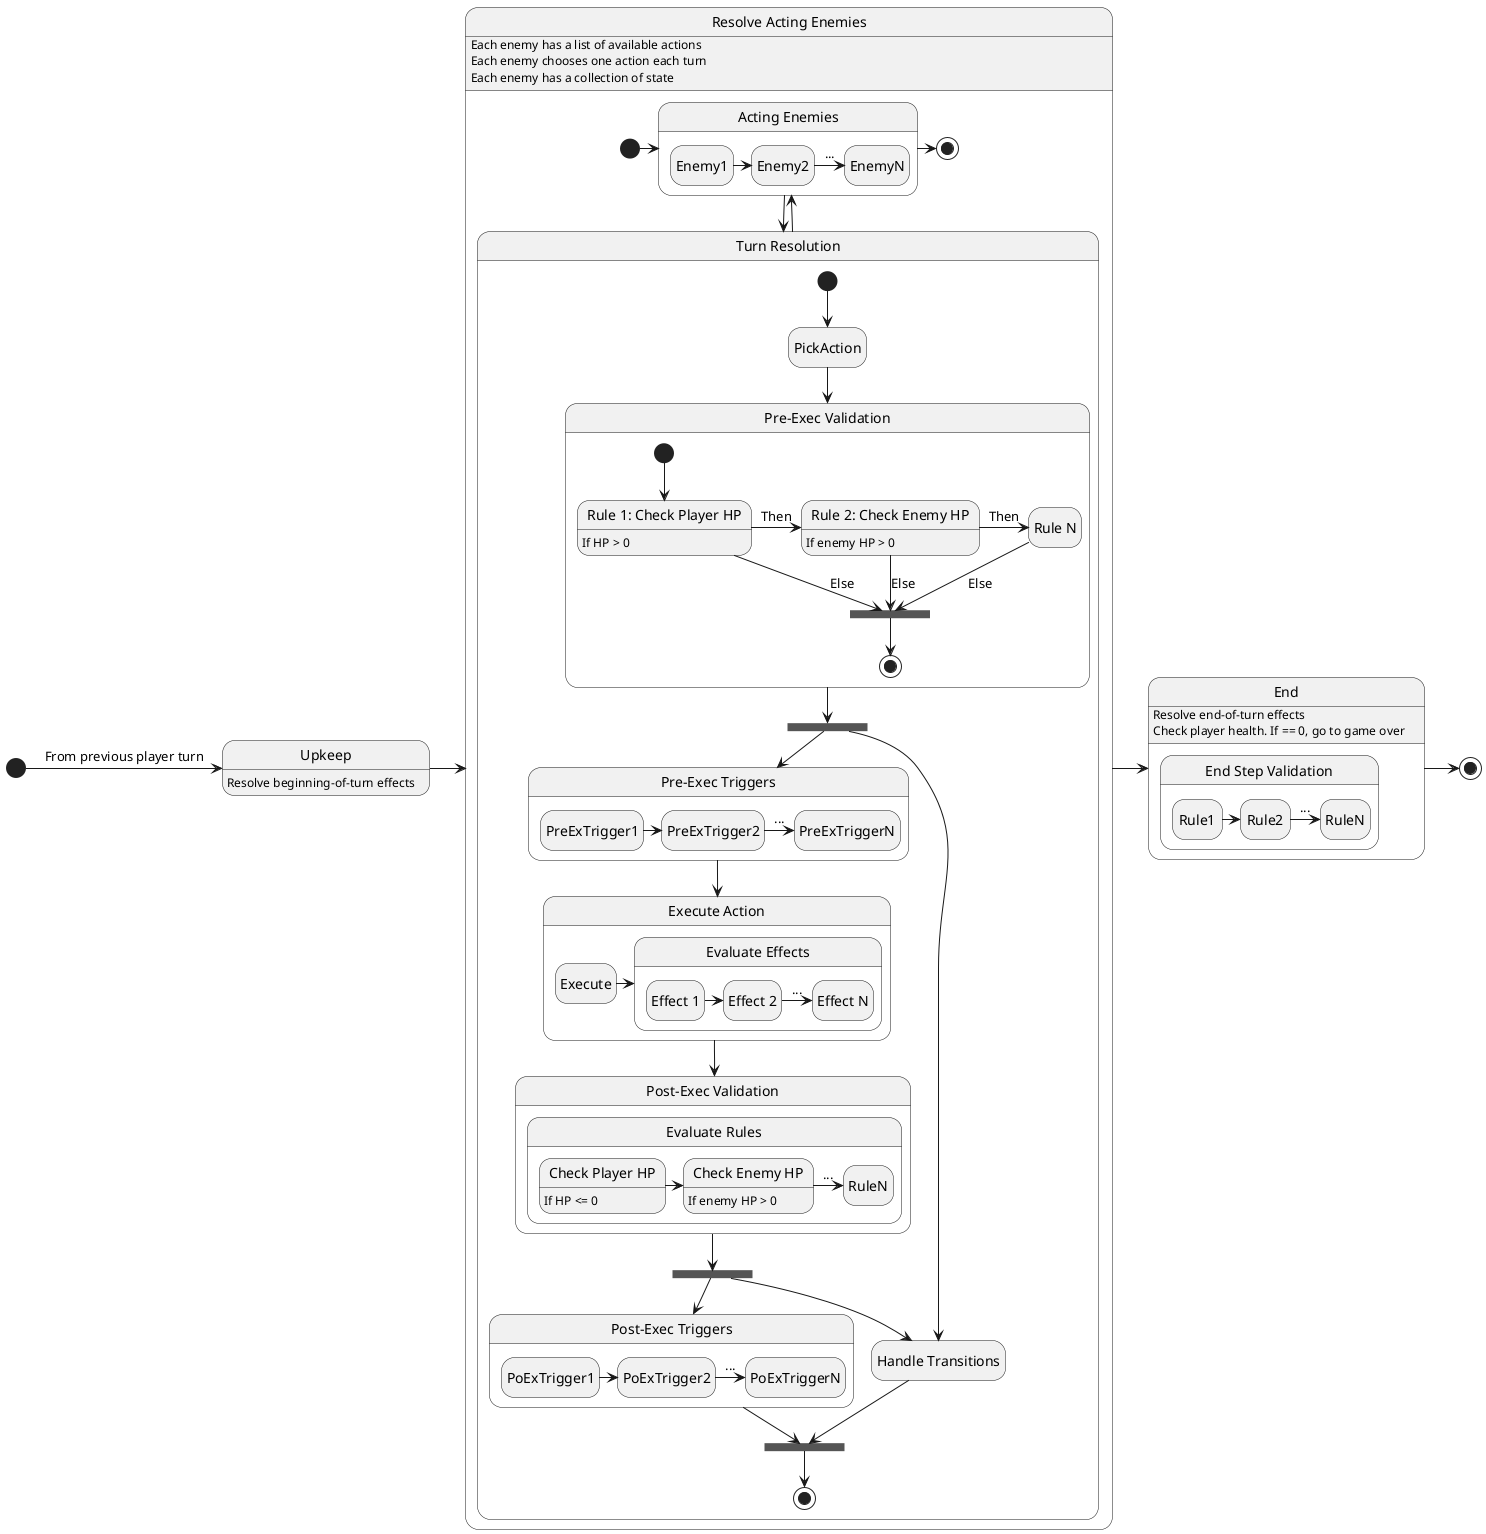 @startuml

/'==============
= Set Defaults =
=============='/

skinparam defaultFontName Fira Code
hide empty description

/'========
= States =
========'/

Upkeep: Resolve beginning-of-turn effects

ActingEnemies: Each enemy has a list of available actions
ActingEnemies: Each enemy chooses one action each turn
ActingEnemies: Each enemy has a collection of state

state "Resolve Acting Enemies" as ActingEnemies {

  [*] -> Enemies

  state "Acting Enemies" as Enemies {
    state Enemy1
    state Enemy2
    state EnemyN

    Enemy1 -> Enemy2
    Enemy2 -> EnemyN: ...
  }
  
  state "Turn Resolution" as TurnResolution {
    state PickAction
    state "Pre-Exec Validation" as PreExecValidate {
      state "Rule 1: Check Player HP" as PreExecRule1
      PreExecRule1: If HP > 0

      state "Rule 2: Check Enemy HP" as PreExecRule2
      PreExecRule2: If enemy HP > 0

      state "Rule N" as PreExecRuleN

      state PreExecJoin <<join>>


      [*] --> PreExecRule1
      PreExecRule1 -> PreExecRule2: Then
      PreExecRule1 --> PreExecJoin: Else
      PreExecRule2 -> PreExecRuleN: Then
      PreExecRule2 --> PreExecJoin: Else
      PreExecRuleN --> PreExecJoin: Else
      PreExecJoin --> [*]
    }

    state "Pre-Exec Triggers" as PreExTriggers {
      PreExTrigger1 -> PreExTrigger2
      PreExTrigger2 -> PreExTriggerN: ...

    }

    state "Execute Action" as ExecAction {
      state Execute
      state "Evaluate Effects" as ExecActionEffects {
        state "Effect 1" as EAEffect1
        state "Effect 2" as EAEffect2
        state "Effect N" as EAEffectN

        EAEffect1 -> EAEffect2
        EAEffect2 -> EAEffectN: ...
      }

      Execute -> ExecActionEffects
    }

    state "Post-Exec Validation" as PostExecValidate {
      state "Evaluate Rules" as POVRules {
        state "Check Player HP" as POVRule1
        POVRule1: If HP <= 0

        state "Check Enemy HP" as POVRule2
        POVRule2: If enemy HP > 0
        state "RuleN" as POVRuleN


        POVRule1 -> POVRule2
        POVRule2 -> POVRuleN: ...
      }
    }

    state "Post-Exec Triggers" as PostExecTriggers {
      PoExTrigger1 -> PoExTrigger2
      PoExTrigger2 -> PoExTriggerN: ...
    }

    state PreExVForkState <<fork>>
    state PoExVForkState <<fork>>
    state TRJoinState <<join>>

    state "Handle Transitions" as TRHandleTransitions
    
    [*] --> PickAction
    
    PickAction --> PreExecValidate

    PreExecValidate --> PreExVForkState
    PreExVForkState --> PreExTriggers
    PreExVForkState --> TRHandleTransitions

    PreExTriggers --> ExecAction
    ExecAction --> PostExecValidate

    PostExecValidate --> PoExVForkState
    PoExVForkState --> PostExecTriggers
    PoExVForkState --> TRHandleTransitions

    PostExecTriggers --> TRJoinState

    TRHandleTransitions --> TRJoinState

    TRJoinState --> [*]
  }

  Enemies --> TurnResolution
  TurnResolution -u-> Enemies
  Enemies -> [*]
}

state End {
  state "End Step Validation" as EndStepValidate {
    state Rule1
    state Rule2
    state RuleN

    Rule1 -> Rule2
    Rule2 -> RuleN: ...
  }
}

End: Resolve end-of-turn effects
End: Check player health. If == 0, go to game over

/'=============
= Transitions =
============='/

[*] -> Upkeep: From previous player turn
Upkeep -> ActingEnemies
ActingEnemies -> End
End -> [*]
@enduml